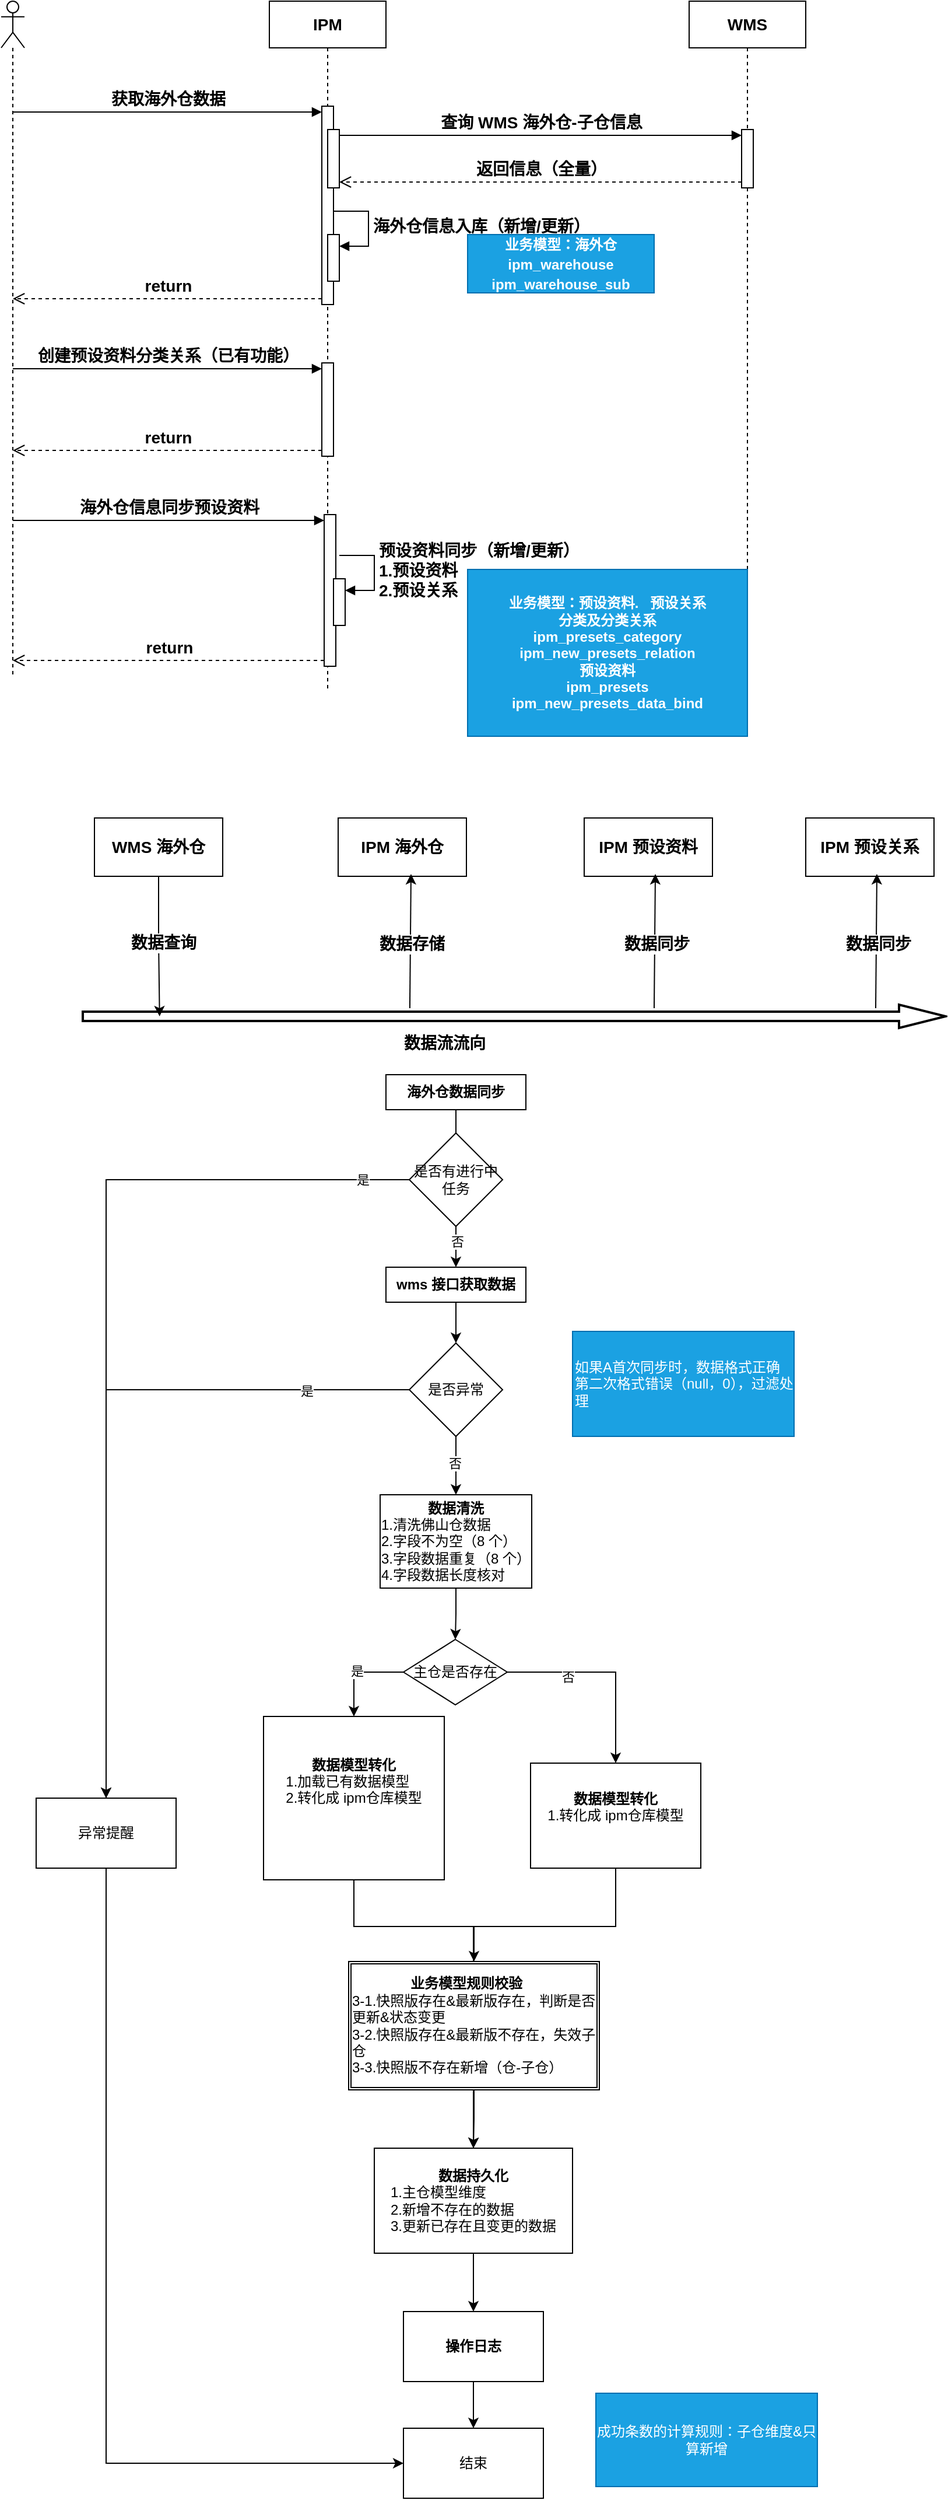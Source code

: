 <mxfile version="24.6.4" type="github">
  <diagram name="第 1 页" id="Jsab-jnm6UaxY9wLTbV5">
    <mxGraphModel dx="2902" dy="1223" grid="1" gridSize="10" guides="1" tooltips="1" connect="1" arrows="1" fold="1" page="1" pageScale="1" pageWidth="827" pageHeight="1169" math="0" shadow="0">
      <root>
        <mxCell id="0" />
        <mxCell id="1" parent="0" />
        <mxCell id="QJWTps0vCfm2FNkZpQqd-5" value="&lt;span style=&quot;font-size: 14px;&quot;&gt;&lt;font style=&quot;font-size: 14px;&quot;&gt;IPM&lt;/font&gt;&lt;/span&gt;" style="shape=umlLifeline;perimeter=lifelinePerimeter;whiteSpace=wrap;html=1;container=1;dropTarget=0;collapsible=0;recursiveResize=0;outlineConnect=0;portConstraint=eastwest;newEdgeStyle={&quot;curved&quot;:0,&quot;rounded&quot;:0};fontStyle=1;fontSize=14;" vertex="1" parent="1">
          <mxGeometry x="290" y="210" width="100" height="590" as="geometry" />
        </mxCell>
        <mxCell id="QJWTps0vCfm2FNkZpQqd-6" value="" style="html=1;points=[[0,0,0,0,5],[0,1,0,0,-5],[1,0,0,0,5],[1,1,0,0,-5]];perimeter=orthogonalPerimeter;outlineConnect=0;targetShapes=umlLifeline;portConstraint=eastwest;newEdgeStyle={&quot;curved&quot;:0,&quot;rounded&quot;:0};fontStyle=1;fontSize=14;" vertex="1" parent="QJWTps0vCfm2FNkZpQqd-5">
          <mxGeometry x="45" y="90" width="10" height="170" as="geometry" />
        </mxCell>
        <mxCell id="QJWTps0vCfm2FNkZpQqd-14" value="" style="html=1;points=[[0,0,0,0,5],[0,1,0,0,-5],[1,0,0,0,5],[1,1,0,0,-5]];perimeter=orthogonalPerimeter;outlineConnect=0;targetShapes=umlLifeline;portConstraint=eastwest;newEdgeStyle={&quot;curved&quot;:0,&quot;rounded&quot;:0};fontStyle=1;fontSize=14;" vertex="1" parent="QJWTps0vCfm2FNkZpQqd-5">
          <mxGeometry x="50" y="110" width="10" height="50" as="geometry" />
        </mxCell>
        <mxCell id="QJWTps0vCfm2FNkZpQqd-15" value="" style="html=1;points=[[0,0,0,0,5],[0,1,0,0,-5],[1,0,0,0,5],[1,1,0,0,-5]];perimeter=orthogonalPerimeter;outlineConnect=0;targetShapes=umlLifeline;portConstraint=eastwest;newEdgeStyle={&quot;curved&quot;:0,&quot;rounded&quot;:0};fontStyle=1;fontSize=14;" vertex="1" parent="QJWTps0vCfm2FNkZpQqd-5">
          <mxGeometry x="50" y="200" width="10" height="40" as="geometry" />
        </mxCell>
        <mxCell id="QJWTps0vCfm2FNkZpQqd-16" value="海外仓信息入库（新增/更新）" style="html=1;align=left;spacingLeft=2;endArrow=block;rounded=0;edgeStyle=orthogonalEdgeStyle;curved=0;rounded=0;fontStyle=1;fontSize=14;" edge="1" target="QJWTps0vCfm2FNkZpQqd-15" parent="QJWTps0vCfm2FNkZpQqd-5">
          <mxGeometry relative="1" as="geometry">
            <mxPoint x="55" y="180" as="sourcePoint" />
            <Array as="points">
              <mxPoint x="85" y="210" />
            </Array>
          </mxGeometry>
        </mxCell>
        <mxCell id="QJWTps0vCfm2FNkZpQqd-18" value="" style="html=1;points=[[0,0,0,0,5],[0,1,0,0,-5],[1,0,0,0,5],[1,1,0,0,-5]];perimeter=orthogonalPerimeter;outlineConnect=0;targetShapes=umlLifeline;portConstraint=eastwest;newEdgeStyle={&quot;curved&quot;:0,&quot;rounded&quot;:0};fontStyle=1;fontSize=14;" vertex="1" parent="QJWTps0vCfm2FNkZpQqd-5">
          <mxGeometry x="47" y="440" width="10" height="130" as="geometry" />
        </mxCell>
        <mxCell id="QJWTps0vCfm2FNkZpQqd-22" value="" style="html=1;points=[[0,0,0,0,5],[0,1,0,0,-5],[1,0,0,0,5],[1,1,0,0,-5]];perimeter=orthogonalPerimeter;outlineConnect=0;targetShapes=umlLifeline;portConstraint=eastwest;newEdgeStyle={&quot;curved&quot;:0,&quot;rounded&quot;:0};fontStyle=1;fontSize=14;" vertex="1" parent="QJWTps0vCfm2FNkZpQqd-5">
          <mxGeometry x="55" y="495" width="10" height="40" as="geometry" />
        </mxCell>
        <mxCell id="QJWTps0vCfm2FNkZpQqd-23" value="预设资料同步（新增/更新）&lt;div style=&quot;font-size: 14px;&quot;&gt;1.预设资料&lt;/div&gt;&lt;div style=&quot;font-size: 14px;&quot;&gt;2.预设关系&lt;/div&gt;" style="html=1;align=left;spacingLeft=2;endArrow=block;rounded=0;edgeStyle=orthogonalEdgeStyle;curved=0;rounded=0;fontStyle=1;fontSize=14;" edge="1" target="QJWTps0vCfm2FNkZpQqd-22" parent="QJWTps0vCfm2FNkZpQqd-5">
          <mxGeometry relative="1" as="geometry">
            <mxPoint x="60" y="475" as="sourcePoint" />
            <Array as="points">
              <mxPoint x="90" y="505" />
            </Array>
          </mxGeometry>
        </mxCell>
        <mxCell id="QJWTps0vCfm2FNkZpQqd-25" value="" style="html=1;points=[[0,0,0,0,5],[0,1,0,0,-5],[1,0,0,0,5],[1,1,0,0,-5]];perimeter=orthogonalPerimeter;outlineConnect=0;targetShapes=umlLifeline;portConstraint=eastwest;newEdgeStyle={&quot;curved&quot;:0,&quot;rounded&quot;:0};fontStyle=1;fontSize=14;" vertex="1" parent="QJWTps0vCfm2FNkZpQqd-5">
          <mxGeometry x="45" y="310" width="10" height="80" as="geometry" />
        </mxCell>
        <mxCell id="QJWTps0vCfm2FNkZpQqd-9" value="&lt;font style=&quot;font-size: 14px;&quot;&gt;WMS&lt;/font&gt;" style="shape=umlLifeline;perimeter=lifelinePerimeter;whiteSpace=wrap;html=1;container=1;dropTarget=0;collapsible=0;recursiveResize=0;outlineConnect=0;portConstraint=eastwest;newEdgeStyle={&quot;curved&quot;:0,&quot;rounded&quot;:0};fontStyle=1;fontSize=14;" vertex="1" parent="1">
          <mxGeometry x="650" y="210" width="100" height="590" as="geometry" />
        </mxCell>
        <mxCell id="QJWTps0vCfm2FNkZpQqd-10" value="" style="html=1;points=[[0,0,0,0,5],[0,1,0,0,-5],[1,0,0,0,5],[1,1,0,0,-5]];perimeter=orthogonalPerimeter;outlineConnect=0;targetShapes=umlLifeline;portConstraint=eastwest;newEdgeStyle={&quot;curved&quot;:0,&quot;rounded&quot;:0};fontStyle=1;fontSize=14;" vertex="1" parent="QJWTps0vCfm2FNkZpQqd-9">
          <mxGeometry x="45" y="110" width="10" height="50" as="geometry" />
        </mxCell>
        <mxCell id="QJWTps0vCfm2FNkZpQqd-11" value="查询 WMS 海外仓-子仓信息" style="html=1;verticalAlign=bottom;endArrow=block;curved=0;rounded=0;entryX=0;entryY=0;entryDx=0;entryDy=5;exitX=1;exitY=0;exitDx=0;exitDy=5;exitPerimeter=0;fontStyle=1;fontSize=14;" edge="1" target="QJWTps0vCfm2FNkZpQqd-10" parent="1" source="QJWTps0vCfm2FNkZpQqd-14">
          <mxGeometry relative="1" as="geometry">
            <mxPoint x="515" y="325" as="sourcePoint" />
          </mxGeometry>
        </mxCell>
        <mxCell id="QJWTps0vCfm2FNkZpQqd-12" value="返回信息（全量）" style="html=1;verticalAlign=bottom;endArrow=open;dashed=1;endSize=8;curved=0;rounded=0;exitX=0;exitY=1;exitDx=0;exitDy=-5;entryX=1;entryY=1;entryDx=0;entryDy=-5;entryPerimeter=0;fontStyle=1;fontSize=14;" edge="1" source="QJWTps0vCfm2FNkZpQqd-10" parent="1" target="QJWTps0vCfm2FNkZpQqd-14">
          <mxGeometry relative="1" as="geometry">
            <mxPoint x="510" y="365" as="targetPoint" />
          </mxGeometry>
        </mxCell>
        <mxCell id="QJWTps0vCfm2FNkZpQqd-17" value="&lt;font style=&quot;font-size: 12px;&quot;&gt;业务模型：海外仓&lt;/font&gt;&lt;div&gt;&lt;font style=&quot;font-size: 12px;&quot;&gt;ipm_warehouse&lt;/font&gt;&lt;/div&gt;&lt;div&gt;&lt;font style=&quot;font-size: 12px;&quot;&gt;ipm_warehouse_sub&lt;/font&gt;&lt;/div&gt;" style="html=1;whiteSpace=wrap;fillColor=#1ba1e2;fontColor=#ffffff;strokeColor=#006EAF;fontStyle=1;fontSize=14;" vertex="1" parent="1">
          <mxGeometry x="460" y="410" width="160" height="50" as="geometry" />
        </mxCell>
        <mxCell id="QJWTps0vCfm2FNkZpQqd-21" value="" style="shape=umlLifeline;perimeter=lifelinePerimeter;whiteSpace=wrap;html=1;container=1;dropTarget=0;collapsible=0;recursiveResize=0;outlineConnect=0;portConstraint=eastwest;newEdgeStyle={&quot;curved&quot;:0,&quot;rounded&quot;:0};participant=umlActor;fontStyle=1;fontSize=14;" vertex="1" parent="1">
          <mxGeometry x="60" y="210" width="20" height="580" as="geometry" />
        </mxCell>
        <mxCell id="QJWTps0vCfm2FNkZpQqd-7" value="获取海外仓数据" style="html=1;verticalAlign=bottom;endArrow=block;curved=0;rounded=0;entryX=0;entryY=0;entryDx=0;entryDy=5;fontStyle=1;fontSize=14;" edge="1" target="QJWTps0vCfm2FNkZpQqd-6" parent="1" source="QJWTps0vCfm2FNkZpQqd-21">
          <mxGeometry relative="1" as="geometry">
            <mxPoint x="240" y="305" as="sourcePoint" />
          </mxGeometry>
        </mxCell>
        <mxCell id="QJWTps0vCfm2FNkZpQqd-8" value="return" style="html=1;verticalAlign=bottom;endArrow=open;dashed=1;endSize=8;curved=0;rounded=0;exitX=0;exitY=1;exitDx=0;exitDy=-5;fontStyle=1;fontSize=14;" edge="1" source="QJWTps0vCfm2FNkZpQqd-6" parent="1" target="QJWTps0vCfm2FNkZpQqd-21">
          <mxGeometry relative="1" as="geometry">
            <mxPoint x="250" y="465" as="targetPoint" />
          </mxGeometry>
        </mxCell>
        <mxCell id="QJWTps0vCfm2FNkZpQqd-19" value="海外仓信息同步预设资料" style="html=1;verticalAlign=bottom;endArrow=block;curved=0;rounded=0;entryX=0;entryY=0;entryDx=0;entryDy=5;fontStyle=1;fontSize=14;" edge="1" target="QJWTps0vCfm2FNkZpQqd-18" parent="1" source="QJWTps0vCfm2FNkZpQqd-21">
          <mxGeometry relative="1" as="geometry">
            <mxPoint x="109.5" y="655.0" as="sourcePoint" />
          </mxGeometry>
        </mxCell>
        <mxCell id="QJWTps0vCfm2FNkZpQqd-20" value="return" style="html=1;verticalAlign=bottom;endArrow=open;dashed=1;endSize=8;curved=0;rounded=0;exitX=0;exitY=1;exitDx=0;exitDy=-5;fontStyle=1;fontSize=14;" edge="1" source="QJWTps0vCfm2FNkZpQqd-18" parent="1" target="QJWTps0vCfm2FNkZpQqd-21">
          <mxGeometry relative="1" as="geometry">
            <mxPoint x="109.5" y="775.0" as="targetPoint" />
          </mxGeometry>
        </mxCell>
        <mxCell id="QJWTps0vCfm2FNkZpQqd-24" value="&lt;font style=&quot;font-size: 12px;&quot;&gt;业务模型：预设资料.&amp;nbsp; &amp;nbsp;&lt;/font&gt;&lt;span style=&quot;background-color: initial;&quot;&gt;预设关系&lt;/span&gt;&lt;div style=&quot;font-size: 12px;&quot;&gt;&lt;font style=&quot;font-size: 12px;&quot;&gt;&lt;div&gt;分类及分类关系&lt;/div&gt;&lt;div&gt;ipm_presets_category&lt;/div&gt;&lt;div&gt;ipm_new_presets_relation&lt;/div&gt;&lt;div&gt;预设资料&lt;/div&gt;&lt;div&gt;ipm_presets&lt;/div&gt;&lt;div&gt;ipm_new_presets_data_bind&lt;/div&gt;&lt;/font&gt;&lt;/div&gt;" style="html=1;whiteSpace=wrap;fillColor=#1ba1e2;fontColor=#ffffff;strokeColor=#006EAF;fontStyle=1;fontSize=12;" vertex="1" parent="1">
          <mxGeometry x="460" y="697" width="240" height="143" as="geometry" />
        </mxCell>
        <mxCell id="QJWTps0vCfm2FNkZpQqd-26" value="创建预设资料分类关系（已有功能）" style="html=1;verticalAlign=bottom;endArrow=block;curved=0;rounded=0;entryX=0;entryY=0;entryDx=0;entryDy=5;fontStyle=1;fontSize=14;" edge="1" target="QJWTps0vCfm2FNkZpQqd-25" parent="1" source="QJWTps0vCfm2FNkZpQqd-21">
          <mxGeometry relative="1" as="geometry">
            <mxPoint x="265" y="525" as="sourcePoint" />
          </mxGeometry>
        </mxCell>
        <mxCell id="QJWTps0vCfm2FNkZpQqd-27" value="return" style="html=1;verticalAlign=bottom;endArrow=open;dashed=1;endSize=8;curved=0;rounded=0;exitX=0;exitY=1;exitDx=0;exitDy=-5;fontStyle=1;fontSize=14;" edge="1" source="QJWTps0vCfm2FNkZpQqd-25" parent="1" target="QJWTps0vCfm2FNkZpQqd-21">
          <mxGeometry relative="1" as="geometry">
            <mxPoint x="265" y="595" as="targetPoint" />
          </mxGeometry>
        </mxCell>
        <mxCell id="QJWTps0vCfm2FNkZpQqd-28" value="WMS 海外仓" style="html=1;whiteSpace=wrap;fontStyle=1;fontSize=14;" vertex="1" parent="1">
          <mxGeometry x="140" y="910" width="110" height="50" as="geometry" />
        </mxCell>
        <mxCell id="QJWTps0vCfm2FNkZpQqd-29" value="IPM 海外仓" style="html=1;whiteSpace=wrap;fontStyle=1;fontSize=14;" vertex="1" parent="1">
          <mxGeometry x="349" y="910" width="110" height="50" as="geometry" />
        </mxCell>
        <mxCell id="QJWTps0vCfm2FNkZpQqd-30" value="IPM 预设资料" style="html=1;whiteSpace=wrap;fontStyle=1;fontSize=14;" vertex="1" parent="1">
          <mxGeometry x="560" y="910" width="110" height="50" as="geometry" />
        </mxCell>
        <mxCell id="QJWTps0vCfm2FNkZpQqd-31" value="IPM 预设关系" style="html=1;whiteSpace=wrap;fontStyle=1;fontSize=14;" vertex="1" parent="1">
          <mxGeometry x="750" y="910" width="110" height="50" as="geometry" />
        </mxCell>
        <mxCell id="QJWTps0vCfm2FNkZpQqd-32" value="" style="verticalLabelPosition=bottom;verticalAlign=top;html=1;strokeWidth=2;shape=mxgraph.arrows2.arrow;dy=0.6;dx=40;notch=0;fontStyle=1;fontSize=14;" vertex="1" parent="1">
          <mxGeometry x="130" y="1070" width="740" height="20" as="geometry" />
        </mxCell>
        <mxCell id="QJWTps0vCfm2FNkZpQqd-33" style="edgeStyle=orthogonalEdgeStyle;rounded=0;orthogonalLoop=1;jettySize=auto;html=1;exitX=0.5;exitY=1;exitDx=0;exitDy=0;entryX=0.089;entryY=0.5;entryDx=0;entryDy=0;entryPerimeter=0;fontStyle=1;fontSize=14;" edge="1" parent="1" source="QJWTps0vCfm2FNkZpQqd-28" target="QJWTps0vCfm2FNkZpQqd-32">
          <mxGeometry relative="1" as="geometry" />
        </mxCell>
        <mxCell id="QJWTps0vCfm2FNkZpQqd-34" value="数据查询" style="edgeLabel;html=1;align=center;verticalAlign=middle;resizable=0;points=[];fontStyle=1;fontSize=14;" vertex="1" connectable="0" parent="QJWTps0vCfm2FNkZpQqd-33">
          <mxGeometry x="-0.042" y="3" relative="1" as="geometry">
            <mxPoint as="offset" />
          </mxGeometry>
        </mxCell>
        <mxCell id="QJWTps0vCfm2FNkZpQqd-35" value="" style="endArrow=classic;html=1;rounded=0;entryX=0.568;entryY=0.96;entryDx=0;entryDy=0;entryPerimeter=0;exitX=0.379;exitY=0.15;exitDx=0;exitDy=0;exitPerimeter=0;fontStyle=1;fontSize=14;" edge="1" parent="1" source="QJWTps0vCfm2FNkZpQqd-32" target="QJWTps0vCfm2FNkZpQqd-29">
          <mxGeometry width="50" height="50" relative="1" as="geometry">
            <mxPoint x="411" y="1040" as="sourcePoint" />
            <mxPoint x="410" y="1000" as="targetPoint" />
          </mxGeometry>
        </mxCell>
        <mxCell id="QJWTps0vCfm2FNkZpQqd-36" value="数据存储" style="edgeLabel;html=1;align=center;verticalAlign=middle;resizable=0;points=[];fontStyle=1;fontSize=14;" vertex="1" connectable="0" parent="QJWTps0vCfm2FNkZpQqd-35">
          <mxGeometry x="-0.204" y="-2" relative="1" as="geometry">
            <mxPoint x="-1" y="-9" as="offset" />
          </mxGeometry>
        </mxCell>
        <mxCell id="QJWTps0vCfm2FNkZpQqd-37" value="" style="endArrow=classic;html=1;rounded=0;entryX=0.568;entryY=0.96;entryDx=0;entryDy=0;entryPerimeter=0;exitX=0.379;exitY=0.15;exitDx=0;exitDy=0;exitPerimeter=0;fontStyle=1;fontSize=14;" edge="1" parent="1">
          <mxGeometry width="50" height="50" relative="1" as="geometry">
            <mxPoint x="620" y="1073" as="sourcePoint" />
            <mxPoint x="621" y="958" as="targetPoint" />
          </mxGeometry>
        </mxCell>
        <mxCell id="QJWTps0vCfm2FNkZpQqd-38" value="数据同步" style="edgeLabel;html=1;align=center;verticalAlign=middle;resizable=0;points=[];fontStyle=1;fontSize=14;" vertex="1" connectable="0" parent="QJWTps0vCfm2FNkZpQqd-37">
          <mxGeometry x="-0.204" y="-2" relative="1" as="geometry">
            <mxPoint x="-1" y="-9" as="offset" />
          </mxGeometry>
        </mxCell>
        <mxCell id="QJWTps0vCfm2FNkZpQqd-39" value="" style="endArrow=classic;html=1;rounded=0;entryX=0.568;entryY=0.96;entryDx=0;entryDy=0;entryPerimeter=0;exitX=0.379;exitY=0.15;exitDx=0;exitDy=0;exitPerimeter=0;fontStyle=1;fontSize=14;" edge="1" parent="1">
          <mxGeometry width="50" height="50" relative="1" as="geometry">
            <mxPoint x="810" y="1073" as="sourcePoint" />
            <mxPoint x="811" y="958" as="targetPoint" />
          </mxGeometry>
        </mxCell>
        <mxCell id="QJWTps0vCfm2FNkZpQqd-40" value="数据同步" style="edgeLabel;html=1;align=center;verticalAlign=middle;resizable=0;points=[];fontStyle=1;fontSize=14;" vertex="1" connectable="0" parent="QJWTps0vCfm2FNkZpQqd-39">
          <mxGeometry x="-0.204" y="-2" relative="1" as="geometry">
            <mxPoint x="-1" y="-9" as="offset" />
          </mxGeometry>
        </mxCell>
        <mxCell id="QJWTps0vCfm2FNkZpQqd-41" value="&lt;font style=&quot;font-size: 14px;&quot;&gt;数据流流向&lt;/font&gt;" style="text;html=1;align=center;verticalAlign=middle;resizable=0;points=[];autosize=1;strokeColor=none;fillColor=none;fontStyle=1;fontSize=14;" vertex="1" parent="1">
          <mxGeometry x="395" y="1088" width="90" height="30" as="geometry" />
        </mxCell>
        <mxCell id="QJWTps0vCfm2FNkZpQqd-47" style="edgeStyle=orthogonalEdgeStyle;rounded=0;orthogonalLoop=1;jettySize=auto;html=1;exitX=0.5;exitY=1;exitDx=0;exitDy=0;" edge="1" parent="1" source="QJWTps0vCfm2FNkZpQqd-45" target="QJWTps0vCfm2FNkZpQqd-46">
          <mxGeometry relative="1" as="geometry" />
        </mxCell>
        <mxCell id="QJWTps0vCfm2FNkZpQqd-79" value="否" style="edgeLabel;html=1;align=center;verticalAlign=middle;resizable=0;points=[];" vertex="1" connectable="0" parent="QJWTps0vCfm2FNkZpQqd-47">
          <mxGeometry x="0.669" y="1" relative="1" as="geometry">
            <mxPoint as="offset" />
          </mxGeometry>
        </mxCell>
        <mxCell id="QJWTps0vCfm2FNkZpQqd-45" value="&lt;b&gt;海外仓数据同步&lt;/b&gt;" style="rounded=0;whiteSpace=wrap;html=1;" vertex="1" parent="1">
          <mxGeometry x="390" y="1130" width="120" height="30" as="geometry" />
        </mxCell>
        <mxCell id="QJWTps0vCfm2FNkZpQqd-49" style="edgeStyle=orthogonalEdgeStyle;rounded=0;orthogonalLoop=1;jettySize=auto;html=1;exitX=0.5;exitY=1;exitDx=0;exitDy=0;" edge="1" parent="1" source="QJWTps0vCfm2FNkZpQqd-46" target="QJWTps0vCfm2FNkZpQqd-62">
          <mxGeometry relative="1" as="geometry" />
        </mxCell>
        <mxCell id="QJWTps0vCfm2FNkZpQqd-46" value="&lt;b&gt;wms 接口获取数据&lt;/b&gt;" style="rounded=0;whiteSpace=wrap;html=1;" vertex="1" parent="1">
          <mxGeometry x="390" y="1295" width="120" height="30" as="geometry" />
        </mxCell>
        <mxCell id="QJWTps0vCfm2FNkZpQqd-51" style="edgeStyle=orthogonalEdgeStyle;rounded=0;orthogonalLoop=1;jettySize=auto;html=1;exitX=0.5;exitY=1;exitDx=0;exitDy=0;entryX=0.5;entryY=0;entryDx=0;entryDy=0;" edge="1" parent="1" source="QJWTps0vCfm2FNkZpQqd-48" target="QJWTps0vCfm2FNkZpQqd-52">
          <mxGeometry relative="1" as="geometry" />
        </mxCell>
        <mxCell id="QJWTps0vCfm2FNkZpQqd-48" value="&lt;b&gt;数据清洗&lt;/b&gt;&lt;div&gt;&lt;div style=&quot;text-align: left;&quot;&gt;&lt;span style=&quot;background-color: initial;&quot;&gt;1.清洗佛山仓数据&lt;/span&gt;&lt;/div&gt;&lt;div style=&quot;text-align: left;&quot;&gt;2.字段不为空（8 个）&lt;/div&gt;&lt;div style=&quot;text-align: left;&quot;&gt;3.字段数据重复（8 个）&lt;/div&gt;&lt;div style=&quot;text-align: left;&quot;&gt;4.字段数据长度核对&lt;/div&gt;&lt;/div&gt;" style="rounded=0;whiteSpace=wrap;html=1;" vertex="1" parent="1">
          <mxGeometry x="385" y="1490" width="130" height="80" as="geometry" />
        </mxCell>
        <mxCell id="QJWTps0vCfm2FNkZpQqd-59" style="edgeStyle=orthogonalEdgeStyle;rounded=0;orthogonalLoop=1;jettySize=auto;html=1;exitX=0.5;exitY=1;exitDx=0;exitDy=0;" edge="1" parent="1" source="QJWTps0vCfm2FNkZpQqd-50" target="QJWTps0vCfm2FNkZpQqd-58">
          <mxGeometry relative="1" as="geometry">
            <Array as="points">
              <mxPoint x="363" y="1860" />
              <mxPoint x="465" y="1860" />
            </Array>
          </mxGeometry>
        </mxCell>
        <mxCell id="QJWTps0vCfm2FNkZpQqd-50" value="&lt;div&gt;&lt;b&gt;数据模型转化&lt;/b&gt;&lt;/div&gt;&lt;div style=&quot;text-align: left;&quot;&gt;1.加载已有数据模型&lt;/div&gt;&lt;div style=&quot;text-align: left;&quot;&gt;2.转化成 ipm仓库模型&lt;/div&gt;&lt;div style=&quot;text-align: left;&quot;&gt;&lt;br&gt;&lt;/div&gt;&lt;div style=&quot;text-align: left;&quot;&gt;&lt;br&gt;&lt;/div&gt;" style="rounded=0;whiteSpace=wrap;html=1;" vertex="1" parent="1">
          <mxGeometry x="285" y="1680" width="155" height="140" as="geometry" />
        </mxCell>
        <mxCell id="QJWTps0vCfm2FNkZpQqd-53" style="edgeStyle=orthogonalEdgeStyle;rounded=0;orthogonalLoop=1;jettySize=auto;html=1;exitX=0;exitY=0.5;exitDx=0;exitDy=0;entryX=0.5;entryY=0;entryDx=0;entryDy=0;" edge="1" parent="1" source="QJWTps0vCfm2FNkZpQqd-52" target="QJWTps0vCfm2FNkZpQqd-50">
          <mxGeometry relative="1" as="geometry">
            <mxPoint x="404.44" y="1640" as="sourcePoint" />
            <mxPoint x="350" y="1680" as="targetPoint" />
          </mxGeometry>
        </mxCell>
        <mxCell id="QJWTps0vCfm2FNkZpQqd-54" value="是" style="edgeLabel;html=1;align=center;verticalAlign=middle;resizable=0;points=[];" vertex="1" connectable="0" parent="QJWTps0vCfm2FNkZpQqd-53">
          <mxGeometry x="-0.009" y="-1" relative="1" as="geometry">
            <mxPoint as="offset" />
          </mxGeometry>
        </mxCell>
        <mxCell id="QJWTps0vCfm2FNkZpQqd-56" style="edgeStyle=orthogonalEdgeStyle;rounded=0;orthogonalLoop=1;jettySize=auto;html=1;exitX=1;exitY=0.5;exitDx=0;exitDy=0;" edge="1" parent="1" source="QJWTps0vCfm2FNkZpQqd-52" target="QJWTps0vCfm2FNkZpQqd-55">
          <mxGeometry relative="1" as="geometry" />
        </mxCell>
        <mxCell id="QJWTps0vCfm2FNkZpQqd-57" value="否" style="edgeLabel;html=1;align=center;verticalAlign=middle;resizable=0;points=[];" vertex="1" connectable="0" parent="QJWTps0vCfm2FNkZpQqd-56">
          <mxGeometry x="-0.391" y="-4" relative="1" as="geometry">
            <mxPoint as="offset" />
          </mxGeometry>
        </mxCell>
        <mxCell id="QJWTps0vCfm2FNkZpQqd-52" value="主仓是否存在" style="rhombus;whiteSpace=wrap;html=1;" vertex="1" parent="1">
          <mxGeometry x="405" y="1614" width="89" height="56" as="geometry" />
        </mxCell>
        <mxCell id="QJWTps0vCfm2FNkZpQqd-60" style="edgeStyle=orthogonalEdgeStyle;rounded=0;orthogonalLoop=1;jettySize=auto;html=1;exitX=0.5;exitY=1;exitDx=0;exitDy=0;entryX=0.5;entryY=0;entryDx=0;entryDy=0;" edge="1" parent="1" source="QJWTps0vCfm2FNkZpQqd-55" target="QJWTps0vCfm2FNkZpQqd-76">
          <mxGeometry relative="1" as="geometry">
            <mxPoint x="460" y="1890" as="targetPoint" />
            <Array as="points">
              <mxPoint x="587" y="1860" />
              <mxPoint x="465" y="1860" />
            </Array>
          </mxGeometry>
        </mxCell>
        <mxCell id="QJWTps0vCfm2FNkZpQqd-55" value="&lt;div&gt;&lt;b&gt;数据模型转化&lt;/b&gt;&lt;/div&gt;&lt;div style=&quot;text-align: left;&quot;&gt;1.转化成 ipm仓库模型&lt;/div&gt;&lt;div style=&quot;text-align: left;&quot;&gt;&lt;br&gt;&lt;/div&gt;" style="rounded=0;whiteSpace=wrap;html=1;" vertex="1" parent="1">
          <mxGeometry x="514" y="1720" width="146" height="90" as="geometry" />
        </mxCell>
        <mxCell id="QJWTps0vCfm2FNkZpQqd-71" style="edgeStyle=orthogonalEdgeStyle;rounded=0;orthogonalLoop=1;jettySize=auto;html=1;exitX=0.5;exitY=1;exitDx=0;exitDy=0;" edge="1" parent="1" source="QJWTps0vCfm2FNkZpQqd-58" target="QJWTps0vCfm2FNkZpQqd-70">
          <mxGeometry relative="1" as="geometry" />
        </mxCell>
        <mxCell id="QJWTps0vCfm2FNkZpQqd-58" value="&lt;b&gt;数据持久化&lt;/b&gt;&lt;div style=&quot;text-align: left;&quot;&gt;1.主仓模型维度&lt;/div&gt;&lt;div style=&quot;text-align: left;&quot;&gt;2.新增不存在的数据&lt;/div&gt;&lt;div style=&quot;text-align: left;&quot;&gt;3.更新已存在且变更的数据&lt;/div&gt;" style="rounded=0;whiteSpace=wrap;html=1;" vertex="1" parent="1">
          <mxGeometry x="380" y="2050" width="170" height="90" as="geometry" />
        </mxCell>
        <mxCell id="QJWTps0vCfm2FNkZpQqd-61" value="如果A首次同步时，数据格式正确&lt;div&gt;第二次格式错误（null，0），过滤处理&lt;/div&gt;" style="rounded=0;whiteSpace=wrap;html=1;fillColor=#1ba1e2;fontColor=#ffffff;strokeColor=#006EAF;align=left;" vertex="1" parent="1">
          <mxGeometry x="550" y="1350" width="190" height="90" as="geometry" />
        </mxCell>
        <mxCell id="QJWTps0vCfm2FNkZpQqd-63" style="edgeStyle=orthogonalEdgeStyle;rounded=0;orthogonalLoop=1;jettySize=auto;html=1;exitX=0.5;exitY=1;exitDx=0;exitDy=0;" edge="1" parent="1" source="QJWTps0vCfm2FNkZpQqd-62" target="QJWTps0vCfm2FNkZpQqd-48">
          <mxGeometry relative="1" as="geometry" />
        </mxCell>
        <mxCell id="QJWTps0vCfm2FNkZpQqd-64" value="否" style="edgeLabel;html=1;align=center;verticalAlign=middle;resizable=0;points=[];" vertex="1" connectable="0" parent="QJWTps0vCfm2FNkZpQqd-63">
          <mxGeometry x="-0.084" y="-1" relative="1" as="geometry">
            <mxPoint as="offset" />
          </mxGeometry>
        </mxCell>
        <mxCell id="QJWTps0vCfm2FNkZpQqd-68" style="edgeStyle=orthogonalEdgeStyle;rounded=0;orthogonalLoop=1;jettySize=auto;html=1;exitX=0;exitY=0.5;exitDx=0;exitDy=0;" edge="1" parent="1" source="QJWTps0vCfm2FNkZpQqd-62" target="QJWTps0vCfm2FNkZpQqd-65">
          <mxGeometry relative="1" as="geometry" />
        </mxCell>
        <mxCell id="QJWTps0vCfm2FNkZpQqd-69" value="是" style="edgeLabel;html=1;align=center;verticalAlign=middle;resizable=0;points=[];" vertex="1" connectable="0" parent="QJWTps0vCfm2FNkZpQqd-68">
          <mxGeometry x="-0.707" y="1" relative="1" as="geometry">
            <mxPoint x="1" as="offset" />
          </mxGeometry>
        </mxCell>
        <mxCell id="QJWTps0vCfm2FNkZpQqd-62" value="是否异常" style="rhombus;whiteSpace=wrap;html=1;" vertex="1" parent="1">
          <mxGeometry x="410" y="1360" width="80" height="80" as="geometry" />
        </mxCell>
        <mxCell id="QJWTps0vCfm2FNkZpQqd-74" style="edgeStyle=orthogonalEdgeStyle;rounded=0;orthogonalLoop=1;jettySize=auto;html=1;exitX=0.5;exitY=1;exitDx=0;exitDy=0;entryX=0;entryY=0.5;entryDx=0;entryDy=0;" edge="1" parent="1" source="QJWTps0vCfm2FNkZpQqd-65" target="QJWTps0vCfm2FNkZpQqd-72">
          <mxGeometry relative="1" as="geometry" />
        </mxCell>
        <mxCell id="QJWTps0vCfm2FNkZpQqd-65" value="异常提醒" style="rounded=0;whiteSpace=wrap;html=1;" vertex="1" parent="1">
          <mxGeometry x="90" y="1750" width="120" height="60" as="geometry" />
        </mxCell>
        <mxCell id="QJWTps0vCfm2FNkZpQqd-73" style="edgeStyle=orthogonalEdgeStyle;rounded=0;orthogonalLoop=1;jettySize=auto;html=1;exitX=0.5;exitY=1;exitDx=0;exitDy=0;entryX=0.5;entryY=0;entryDx=0;entryDy=0;" edge="1" parent="1" source="QJWTps0vCfm2FNkZpQqd-70" target="QJWTps0vCfm2FNkZpQqd-72">
          <mxGeometry relative="1" as="geometry" />
        </mxCell>
        <mxCell id="QJWTps0vCfm2FNkZpQqd-70" value="&lt;b&gt;操作日志&lt;/b&gt;" style="rounded=0;whiteSpace=wrap;html=1;" vertex="1" parent="1">
          <mxGeometry x="405" y="2190" width="120" height="60" as="geometry" />
        </mxCell>
        <mxCell id="QJWTps0vCfm2FNkZpQqd-72" value="结束" style="rounded=0;whiteSpace=wrap;html=1;" vertex="1" parent="1">
          <mxGeometry x="405" y="2290" width="120" height="60" as="geometry" />
        </mxCell>
        <mxCell id="QJWTps0vCfm2FNkZpQqd-75" value="成功条数的计算规则：子仓维度&amp;amp;只算新增" style="rounded=0;whiteSpace=wrap;html=1;fillColor=#1ba1e2;fontColor=#ffffff;strokeColor=#006EAF;" vertex="1" parent="1">
          <mxGeometry x="570" y="2260" width="190" height="80" as="geometry" />
        </mxCell>
        <mxCell id="QJWTps0vCfm2FNkZpQqd-77" value="" style="edgeStyle=orthogonalEdgeStyle;rounded=0;orthogonalLoop=1;jettySize=auto;html=1;" edge="1" parent="1" source="QJWTps0vCfm2FNkZpQqd-76" target="QJWTps0vCfm2FNkZpQqd-58">
          <mxGeometry relative="1" as="geometry" />
        </mxCell>
        <mxCell id="QJWTps0vCfm2FNkZpQqd-76" value="&lt;div style=&quot;text-align: left;&quot;&gt;&lt;b&gt;&amp;nbsp; &amp;nbsp; &amp;nbsp; &amp;nbsp; &amp;nbsp; &amp;nbsp; &amp;nbsp; &amp;nbsp;业务模型规则校验&lt;/b&gt;&lt;/div&gt;&lt;div style=&quot;text-align: left;&quot;&gt;3-1.快照版存在&amp;amp;最新版存在，判断是否更新&amp;amp;状态变更&lt;/div&gt;&lt;div style=&quot;text-align: left;&quot;&gt;3-2.快照版存在&amp;amp;最新版不存在，失效子仓&lt;/div&gt;&lt;div style=&quot;text-align: left;&quot;&gt;3-3.快照版不存在新增（仓-子仓）&lt;/div&gt;" style="shape=ext;double=1;rounded=0;whiteSpace=wrap;html=1;" vertex="1" parent="1">
          <mxGeometry x="358" y="1890" width="215" height="110" as="geometry" />
        </mxCell>
        <mxCell id="QJWTps0vCfm2FNkZpQqd-82" style="edgeStyle=orthogonalEdgeStyle;rounded=0;orthogonalLoop=1;jettySize=auto;html=1;exitX=0;exitY=0.5;exitDx=0;exitDy=0;entryX=0.5;entryY=0;entryDx=0;entryDy=0;" edge="1" parent="1" source="QJWTps0vCfm2FNkZpQqd-78" target="QJWTps0vCfm2FNkZpQqd-65">
          <mxGeometry relative="1" as="geometry" />
        </mxCell>
        <mxCell id="QJWTps0vCfm2FNkZpQqd-83" value="是" style="edgeLabel;html=1;align=center;verticalAlign=middle;resizable=0;points=[];" vertex="1" connectable="0" parent="QJWTps0vCfm2FNkZpQqd-82">
          <mxGeometry x="-0.899" relative="1" as="geometry">
            <mxPoint as="offset" />
          </mxGeometry>
        </mxCell>
        <mxCell id="QJWTps0vCfm2FNkZpQqd-78" value="是否有进行中任务" style="rhombus;whiteSpace=wrap;html=1;" vertex="1" parent="1">
          <mxGeometry x="410" y="1180" width="80" height="80" as="geometry" />
        </mxCell>
      </root>
    </mxGraphModel>
  </diagram>
</mxfile>
